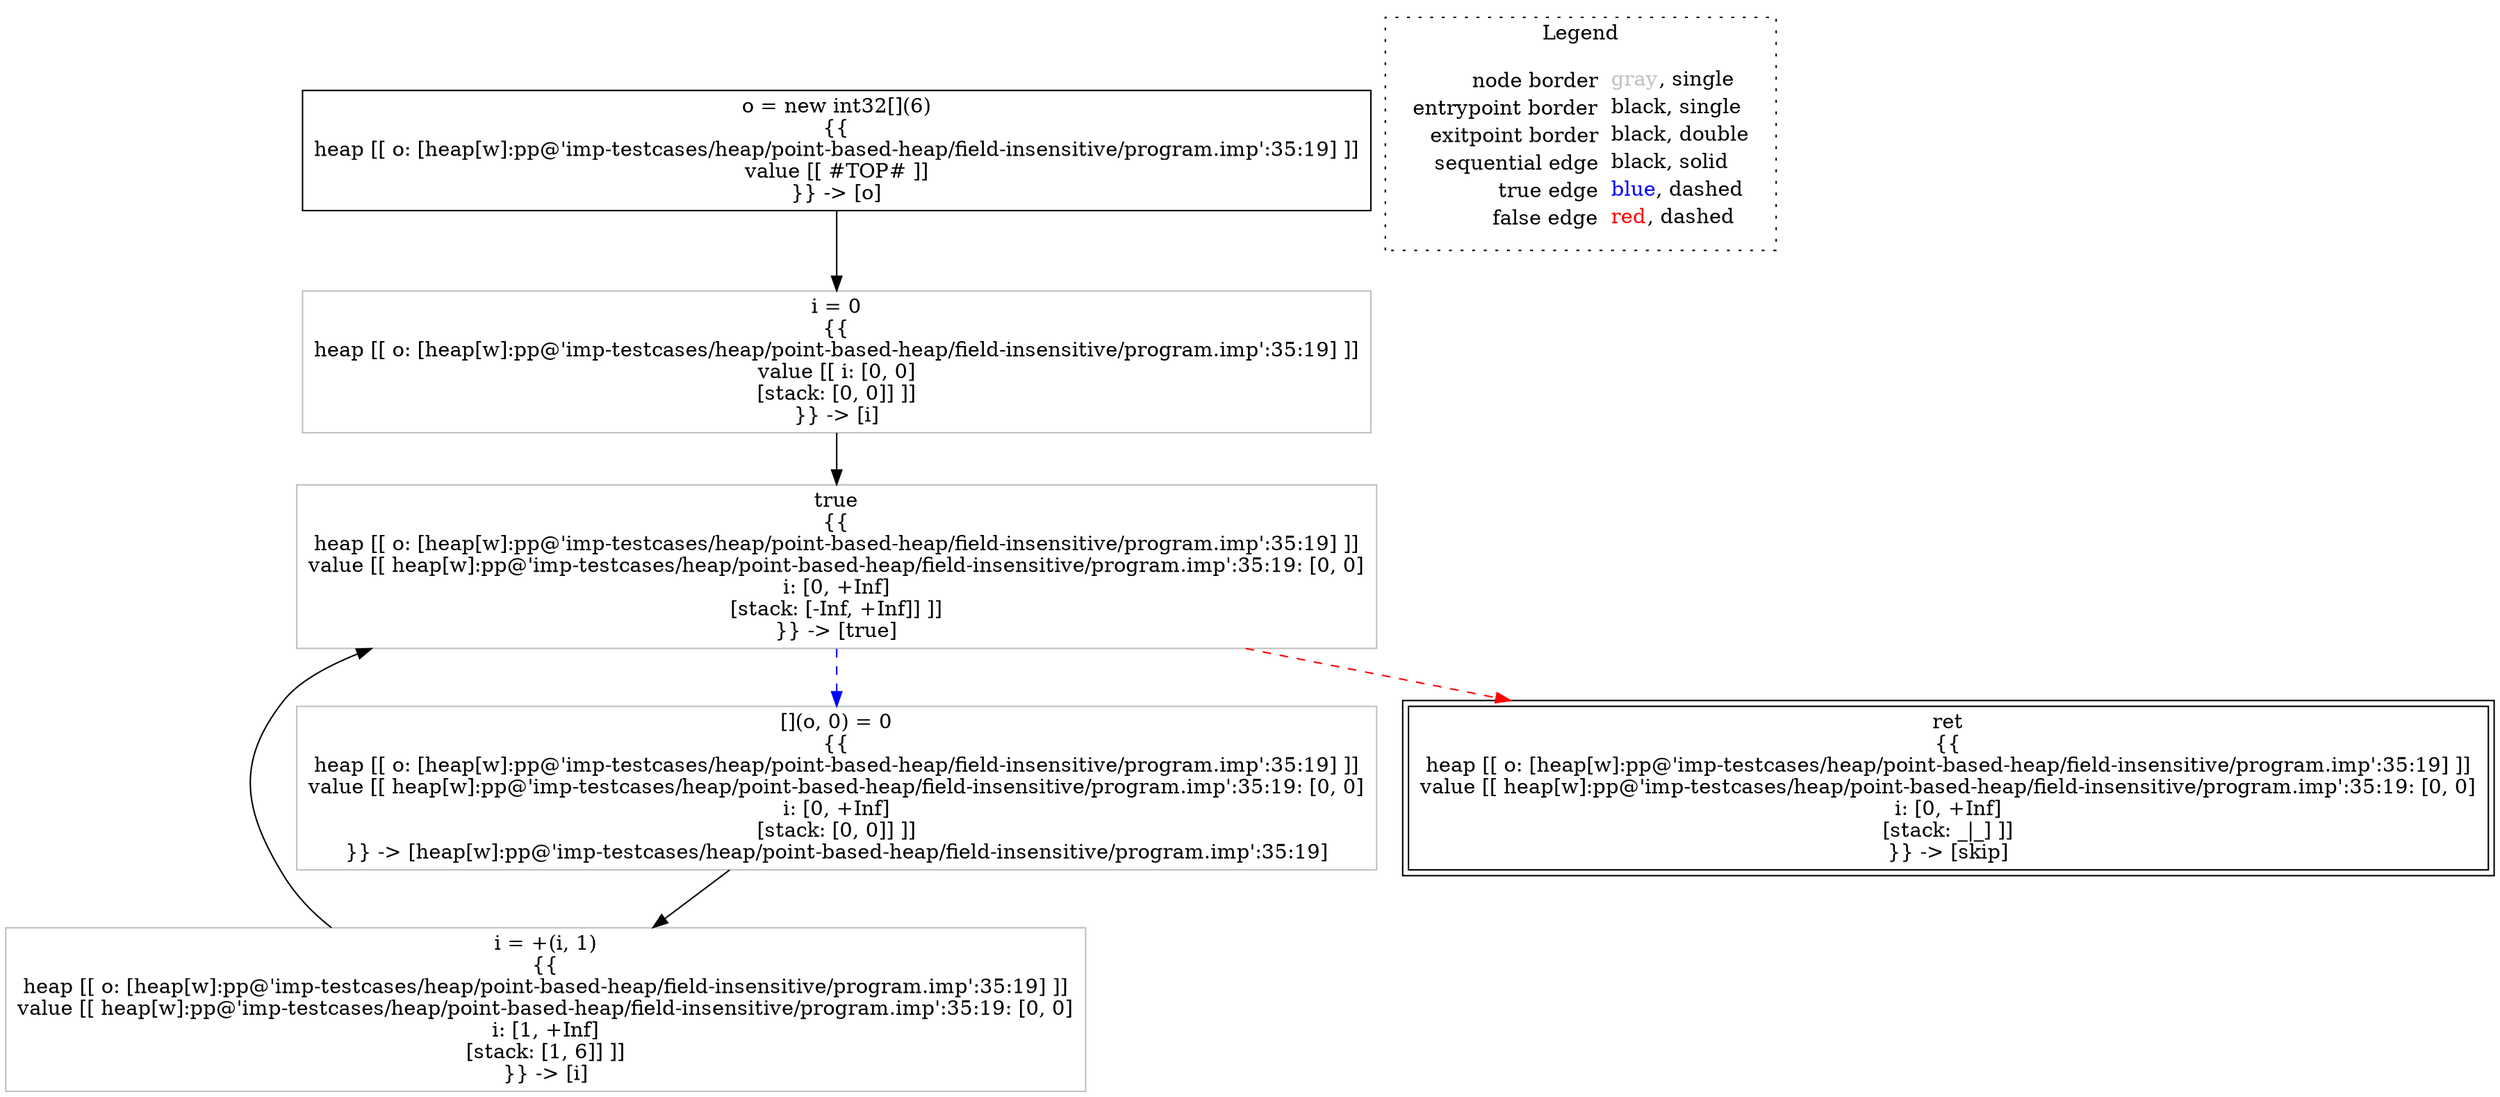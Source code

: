digraph {
	"node0" [shape="rect",color="black",label=<o = new int32[](6)<BR/>{{<BR/>heap [[ o: [heap[w]:pp@'imp-testcases/heap/point-based-heap/field-insensitive/program.imp':35:19] ]]<BR/>value [[ #TOP# ]]<BR/>}} -&gt; [o]>];
	"node1" [shape="rect",color="gray",label=<[](o, 0) = 0<BR/>{{<BR/>heap [[ o: [heap[w]:pp@'imp-testcases/heap/point-based-heap/field-insensitive/program.imp':35:19] ]]<BR/>value [[ heap[w]:pp@'imp-testcases/heap/point-based-heap/field-insensitive/program.imp':35:19: [0, 0]<BR/>i: [0, +Inf]<BR/>[stack: [0, 0]] ]]<BR/>}} -&gt; [heap[w]:pp@'imp-testcases/heap/point-based-heap/field-insensitive/program.imp':35:19]>];
	"node2" [shape="rect",color="gray",label=<i = 0<BR/>{{<BR/>heap [[ o: [heap[w]:pp@'imp-testcases/heap/point-based-heap/field-insensitive/program.imp':35:19] ]]<BR/>value [[ i: [0, 0]<BR/>[stack: [0, 0]] ]]<BR/>}} -&gt; [i]>];
	"node3" [shape="rect",color="gray",label=<i = +(i, 1)<BR/>{{<BR/>heap [[ o: [heap[w]:pp@'imp-testcases/heap/point-based-heap/field-insensitive/program.imp':35:19] ]]<BR/>value [[ heap[w]:pp@'imp-testcases/heap/point-based-heap/field-insensitive/program.imp':35:19: [0, 0]<BR/>i: [1, +Inf]<BR/>[stack: [1, 6]] ]]<BR/>}} -&gt; [i]>];
	"node4" [shape="rect",color="gray",label=<true<BR/>{{<BR/>heap [[ o: [heap[w]:pp@'imp-testcases/heap/point-based-heap/field-insensitive/program.imp':35:19] ]]<BR/>value [[ heap[w]:pp@'imp-testcases/heap/point-based-heap/field-insensitive/program.imp':35:19: [0, 0]<BR/>i: [0, +Inf]<BR/>[stack: [-Inf, +Inf]] ]]<BR/>}} -&gt; [true]>];
	"node5" [shape="rect",color="black",peripheries="2",label=<ret<BR/>{{<BR/>heap [[ o: [heap[w]:pp@'imp-testcases/heap/point-based-heap/field-insensitive/program.imp':35:19] ]]<BR/>value [[ heap[w]:pp@'imp-testcases/heap/point-based-heap/field-insensitive/program.imp':35:19: [0, 0]<BR/>i: [0, +Inf]<BR/>[stack: _|_] ]]<BR/>}} -&gt; [skip]>];
	"node1" -> "node3" [color="black"];
	"node2" -> "node4" [color="black"];
	"node3" -> "node4" [color="black"];
	"node4" -> "node1" [color="blue",style="dashed"];
	"node4" -> "node5" [color="red",style="dashed"];
	"node0" -> "node2" [color="black"];
subgraph cluster_legend {
	label="Legend";
	style=dotted;
	node [shape=plaintext];
	"legend" [label=<<table border="0" cellpadding="2" cellspacing="0" cellborder="0"><tr><td align="right">node border&nbsp;</td><td align="left"><font color="gray">gray</font>, single</td></tr><tr><td align="right">entrypoint border&nbsp;</td><td align="left"><font color="black">black</font>, single</td></tr><tr><td align="right">exitpoint border&nbsp;</td><td align="left"><font color="black">black</font>, double</td></tr><tr><td align="right">sequential edge&nbsp;</td><td align="left"><font color="black">black</font>, solid</td></tr><tr><td align="right">true edge&nbsp;</td><td align="left"><font color="blue">blue</font>, dashed</td></tr><tr><td align="right">false edge&nbsp;</td><td align="left"><font color="red">red</font>, dashed</td></tr></table>>];
}

}
